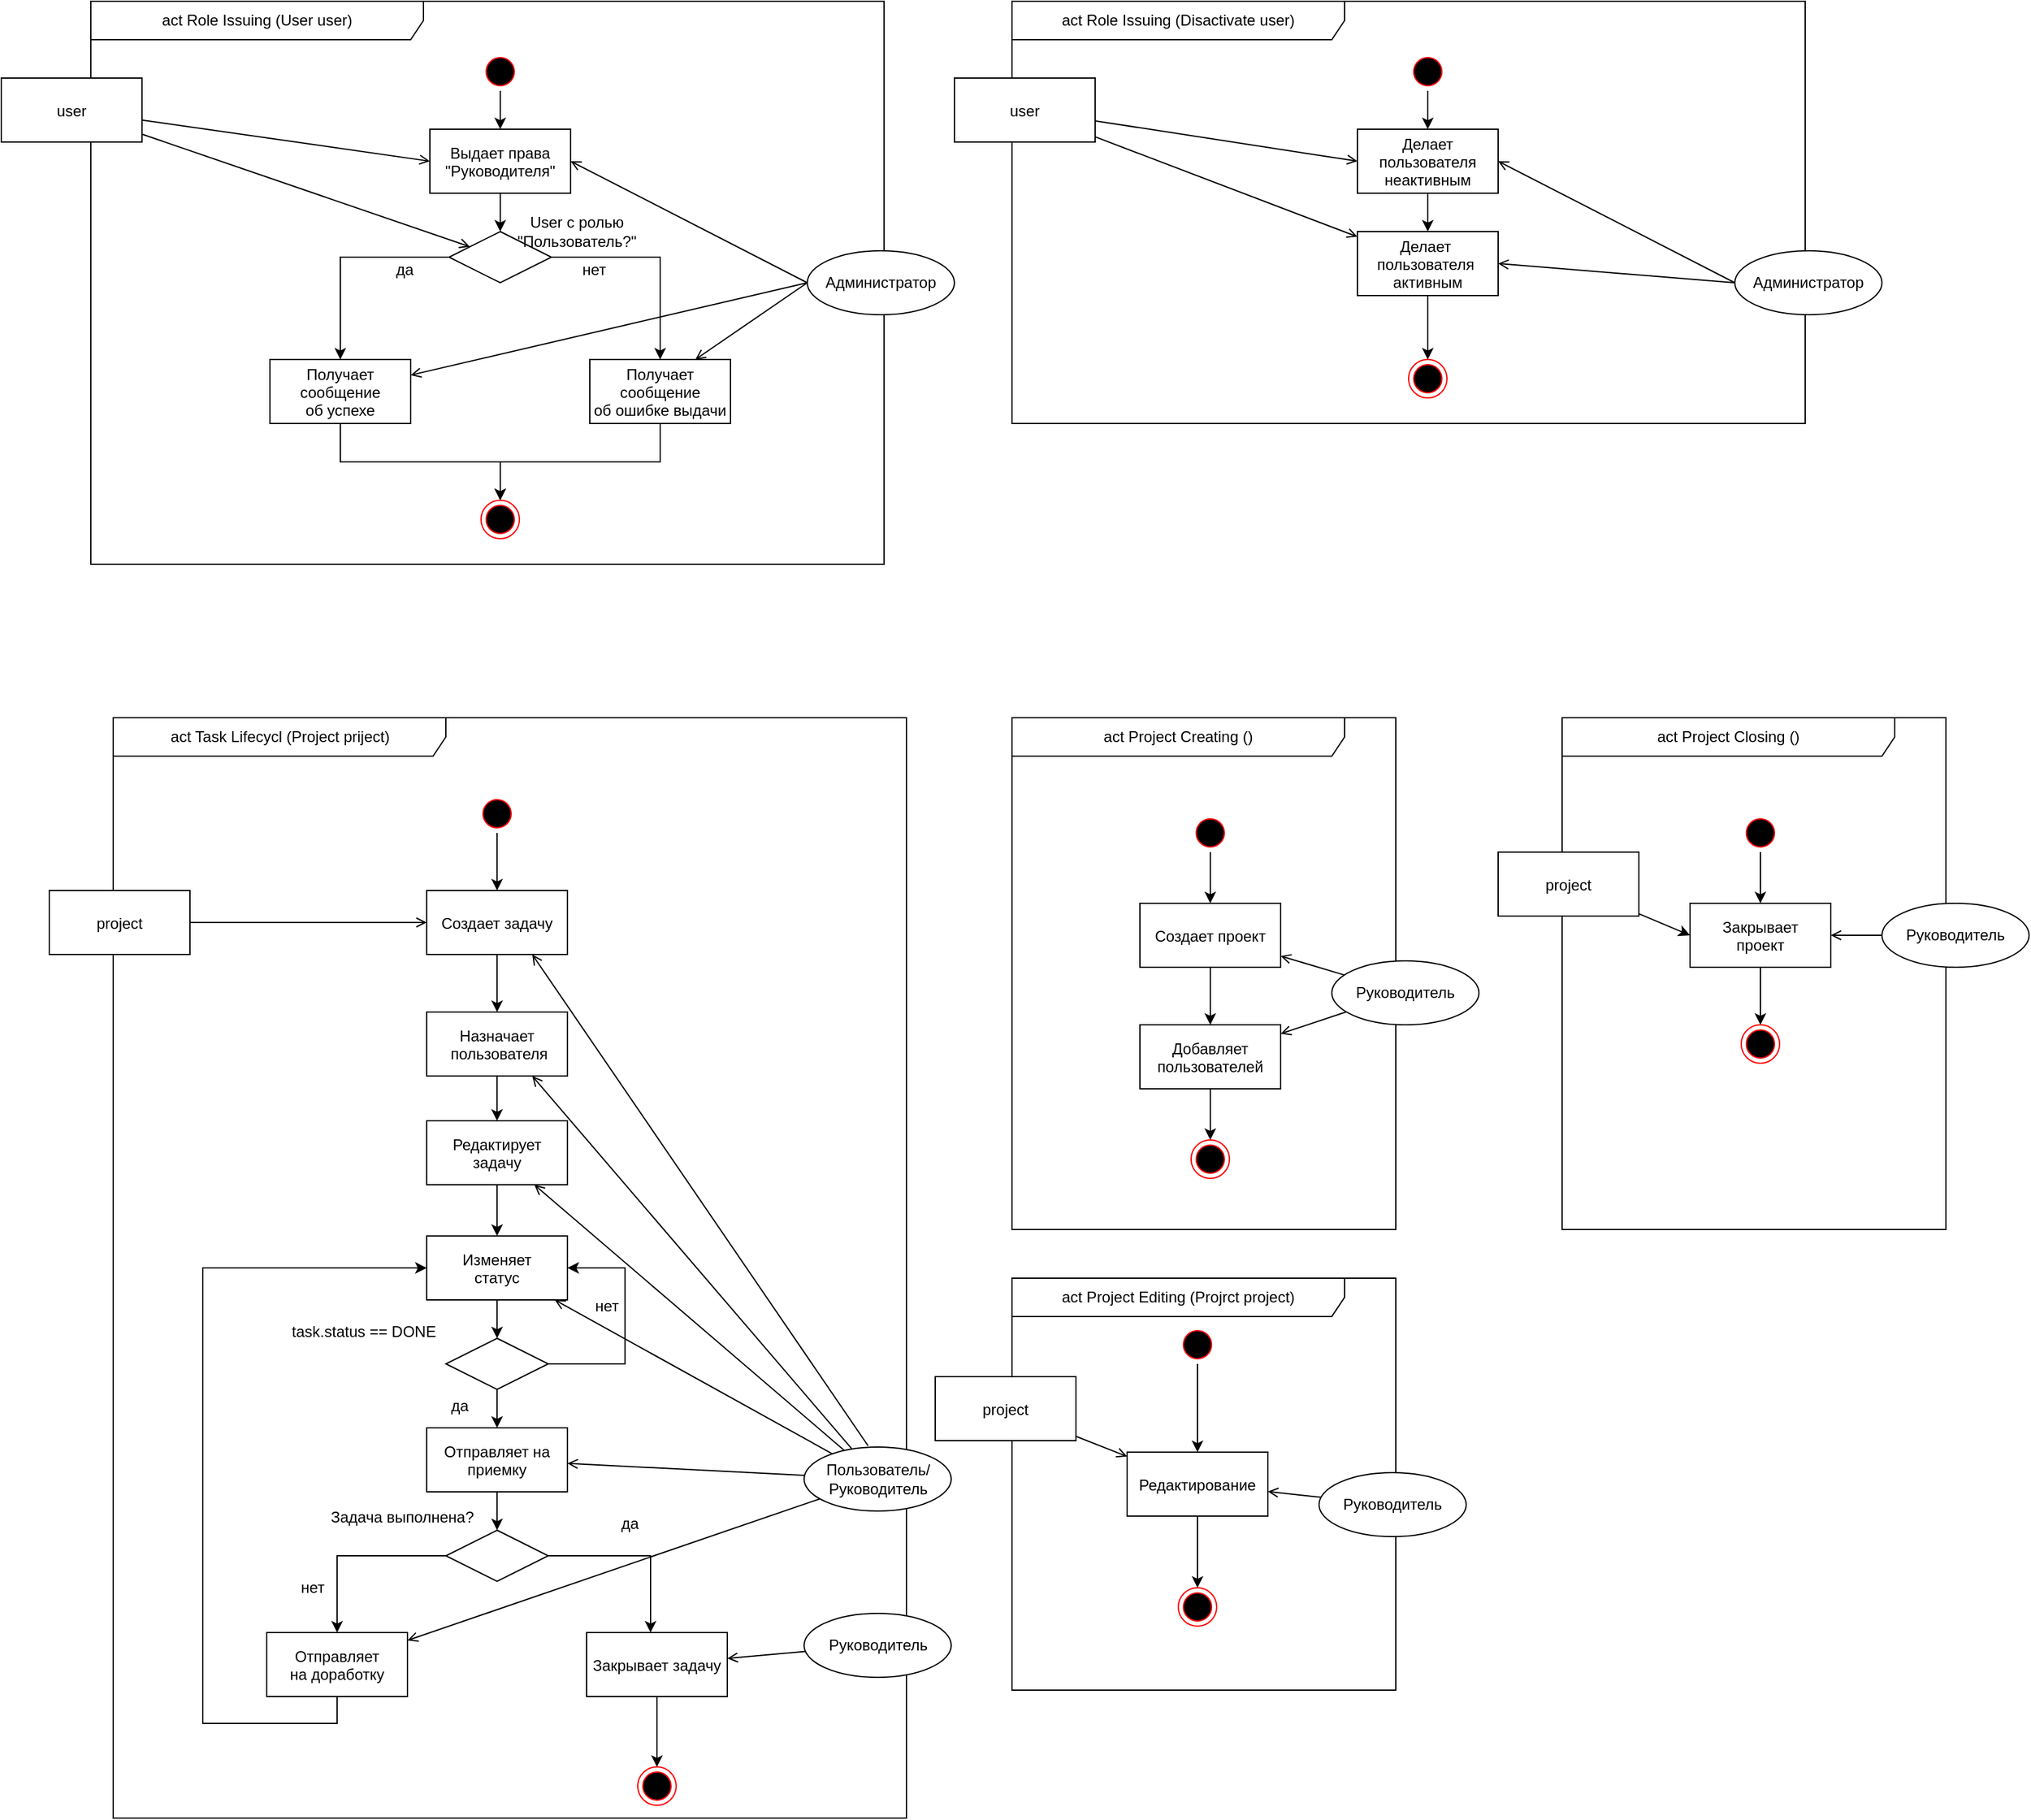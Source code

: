 <mxfile version="13.7.3" type="device"><diagram name="Page-1" id="e7e014a7-5840-1c2e-5031-d8a46d1fe8dd"><mxGraphModel dx="1463" dy="859" grid="1" gridSize="10" guides="1" tooltips="1" connect="1" arrows="1" fold="1" page="1" pageScale="1" pageWidth="1169" pageHeight="826" background="#ffffff" math="0" shadow="0"><root><mxCell id="0"/><mxCell id="1" parent="0"/><mxCell id="sE6BTE7WMrLiR5gm5gNP-64" value="act Role Issuing (Disactivate user)" style="shape=umlFrame;whiteSpace=wrap;html=1;width=260;height=30;" vertex="1" parent="1"><mxGeometry x="880" y="40" width="620" height="330" as="geometry"/></mxCell><mxCell id="MWOYBJ8LjkY59AAZG_Tx-72" value="act Project Creating ()" style="shape=umlFrame;whiteSpace=wrap;html=1;width=260;height=30;" parent="1" vertex="1"><mxGeometry x="880" y="600" width="300" height="400" as="geometry"/></mxCell><mxCell id="MWOYBJ8LjkY59AAZG_Tx-59" value="act Task Lifecycl (Project priject)" style="shape=umlFrame;whiteSpace=wrap;html=1;width=260;height=30;" parent="1" vertex="1"><mxGeometry x="177.5" y="600" width="620" height="860" as="geometry"/></mxCell><mxCell id="MWOYBJ8LjkY59AAZG_Tx-42" value="act Role Issuing (User user)" style="shape=umlFrame;whiteSpace=wrap;html=1;width=260;height=30;" parent="1" vertex="1"><mxGeometry x="160" y="40" width="620" height="440" as="geometry"/></mxCell><mxCell id="13" value="" style="ellipse;shape=startState;fillColor=#000000;strokeColor=#ff0000;" parent="1" vertex="1"><mxGeometry x="465" y="80" width="30" height="30" as="geometry"/></mxCell><mxCell id="GIV1SvOcGqlwycRpR4nx-121" style="edgeStyle=orthogonalEdgeStyle;rounded=0;orthogonalLoop=1;jettySize=auto;html=1;entryX=0.5;entryY=0;entryDx=0;entryDy=0;" parent="1" source="13" target="15" edge="1"><mxGeometry relative="1" as="geometry"/></mxCell><mxCell id="T_UjteN0iikqrhwDPsmt-38" value="" style="edgeStyle=orthogonalEdgeStyle;rounded=0;orthogonalLoop=1;jettySize=auto;html=1;" parent="1" source="15" target="GIV1SvOcGqlwycRpR4nx-120" edge="1"><mxGeometry relative="1" as="geometry"/></mxCell><mxCell id="15" value="Выдает права&#10;&quot;Руководителя&quot;" style="" parent="1" vertex="1"><mxGeometry x="425" y="140" width="110" height="50" as="geometry"/></mxCell><mxCell id="38" value="" style="ellipse;shape=endState;fillColor=#000000;strokeColor=#ff0000" parent="1" vertex="1"><mxGeometry x="465" y="430" width="30" height="30" as="geometry"/></mxCell><mxCell id="MWOYBJ8LjkY59AAZG_Tx-45" style="edgeStyle=orthogonalEdgeStyle;rounded=0;orthogonalLoop=1;jettySize=auto;html=1;exitX=0;exitY=0.5;exitDx=0;exitDy=0;entryX=0.5;entryY=0;entryDx=0;entryDy=0;startArrow=none;startFill=0;endArrow=classic;endFill=1;" parent="1" source="GIV1SvOcGqlwycRpR4nx-120" target="GIV1SvOcGqlwycRpR4nx-116" edge="1"><mxGeometry relative="1" as="geometry"/></mxCell><mxCell id="GIV1SvOcGqlwycRpR4nx-120" value="" style="rhombus;whiteSpace=wrap;html=1;" parent="1" vertex="1"><mxGeometry x="440" y="220" width="80" height="40" as="geometry"/></mxCell><mxCell id="GIV1SvOcGqlwycRpR4nx-116" value="Получает&#10;сообщение&#10;об успехе" style="labelBackgroundColor=none;labelBorderColor=none;fontColor=#000000;" parent="1" vertex="1"><mxGeometry x="300" y="320" width="110" height="50" as="geometry"/></mxCell><mxCell id="GIV1SvOcGqlwycRpR4nx-126" style="edgeStyle=orthogonalEdgeStyle;rounded=0;orthogonalLoop=1;jettySize=auto;html=1;exitX=0.5;exitY=1;exitDx=0;exitDy=0;" parent="1" source="GIV1SvOcGqlwycRpR4nx-116" target="38" edge="1"><mxGeometry relative="1" as="geometry"/></mxCell><mxCell id="GIV1SvOcGqlwycRpR4nx-122" value="Получает&#10;сообщение&#10;об ошибке выдачи" style="" parent="1" vertex="1"><mxGeometry x="550" y="320" width="110" height="50" as="geometry"/></mxCell><mxCell id="GIV1SvOcGqlwycRpR4nx-124" style="edgeStyle=orthogonalEdgeStyle;rounded=0;orthogonalLoop=1;jettySize=auto;html=1;exitX=1;exitY=0.5;exitDx=0;exitDy=0;entryX=0.5;entryY=0;entryDx=0;entryDy=0;" parent="1" source="GIV1SvOcGqlwycRpR4nx-120" target="GIV1SvOcGqlwycRpR4nx-122" edge="1"><mxGeometry relative="1" as="geometry"/></mxCell><mxCell id="GIV1SvOcGqlwycRpR4nx-125" style="edgeStyle=orthogonalEdgeStyle;rounded=0;orthogonalLoop=1;jettySize=auto;html=1;exitX=0.5;exitY=1;exitDx=0;exitDy=0;" parent="1" source="GIV1SvOcGqlwycRpR4nx-122" target="38" edge="1"><mxGeometry relative="1" as="geometry"/></mxCell><mxCell id="MWOYBJ8LjkY59AAZG_Tx-40" value="user" style="" parent="1" vertex="1"><mxGeometry x="90" y="100" width="110" height="50" as="geometry"/></mxCell><mxCell id="MWOYBJ8LjkY59AAZG_Tx-41" style="rounded=0;orthogonalLoop=1;jettySize=auto;html=1;exitX=0;exitY=0.5;exitDx=0;exitDy=0;endArrow=none;endFill=0;startArrow=open;startFill=0;" parent="1" source="15" target="MWOYBJ8LjkY59AAZG_Tx-40" edge="1"><mxGeometry relative="1" as="geometry"/></mxCell><mxCell id="MWOYBJ8LjkY59AAZG_Tx-43" value="User с ролью &quot;Пользователь?&quot;" style="text;html=1;strokeColor=none;fillColor=none;align=center;verticalAlign=middle;whiteSpace=wrap;rounded=0;" parent="1" vertex="1"><mxGeometry x="520" y="210" width="40" height="20" as="geometry"/></mxCell><mxCell id="MWOYBJ8LjkY59AAZG_Tx-47" style="rounded=0;orthogonalLoop=1;jettySize=auto;html=1;endArrow=none;endFill=0;startArrow=open;startFill=0;" parent="1" source="GIV1SvOcGqlwycRpR4nx-120" target="MWOYBJ8LjkY59AAZG_Tx-40" edge="1"><mxGeometry relative="1" as="geometry"><mxPoint x="360" y="180" as="sourcePoint"/><mxPoint x="180" y="150" as="targetPoint"/></mxGeometry></mxCell><mxCell id="MWOYBJ8LjkY59AAZG_Tx-49" value="нет" style="text;html=1;align=center;verticalAlign=middle;resizable=0;points=[];;autosize=1;" parent="1" vertex="1"><mxGeometry x="538.41" y="240" width="30" height="20" as="geometry"/></mxCell><mxCell id="MWOYBJ8LjkY59AAZG_Tx-50" value="да" style="text;html=1;align=center;verticalAlign=middle;resizable=0;points=[];;autosize=1;" parent="1" vertex="1"><mxGeometry x="390" y="240" width="30" height="20" as="geometry"/></mxCell><mxCell id="MWOYBJ8LjkY59AAZG_Tx-53" style="rounded=0;orthogonalLoop=1;jettySize=auto;html=1;startArrow=none;startFill=0;endArrow=open;endFill=0;exitX=0;exitY=0.5;exitDx=0;exitDy=0;entryX=1;entryY=0.5;entryDx=0;entryDy=0;" parent="1" source="MWOYBJ8LjkY59AAZG_Tx-52" target="15" edge="1"><mxGeometry relative="1" as="geometry"><mxPoint x="720" y="115" as="sourcePoint"/></mxGeometry></mxCell><mxCell id="MWOYBJ8LjkY59AAZG_Tx-52" value="Администратор" style="ellipse;whiteSpace=wrap;html=1;" parent="1" vertex="1"><mxGeometry x="720" y="235" width="115" height="50" as="geometry"/></mxCell><mxCell id="GIV1SvOcGqlwycRpR4nx-131" value="" style="ellipse;shape=startState;fillColor=#000000;strokeColor=#ff0000;" parent="1" vertex="1"><mxGeometry x="462.53" y="660" width="30" height="30" as="geometry"/></mxCell><mxCell id="GIV1SvOcGqlwycRpR4nx-134" style="edgeStyle=orthogonalEdgeStyle;rounded=0;orthogonalLoop=1;jettySize=auto;html=1;exitX=0.5;exitY=1;exitDx=0;exitDy=0;entryX=0.5;entryY=0;entryDx=0;entryDy=0;" parent="1" source="GIV1SvOcGqlwycRpR4nx-132" target="sE6BTE7WMrLiR5gm5gNP-38" edge="1"><mxGeometry relative="1" as="geometry"/></mxCell><mxCell id="GIV1SvOcGqlwycRpR4nx-132" value="Создает задачу" style="" parent="1" vertex="1"><mxGeometry x="422.53" y="735" width="110" height="50" as="geometry"/></mxCell><mxCell id="GIV1SvOcGqlwycRpR4nx-130" style="edgeStyle=orthogonalEdgeStyle;rounded=0;orthogonalLoop=1;jettySize=auto;html=1;exitX=0.5;exitY=1;exitDx=0;exitDy=0;entryX=0.5;entryY=0;entryDx=0;entryDy=0;" parent="1" source="GIV1SvOcGqlwycRpR4nx-131" target="GIV1SvOcGqlwycRpR4nx-132" edge="1"><mxGeometry relative="1" as="geometry"/></mxCell><mxCell id="GIV1SvOcGqlwycRpR4nx-136" style="edgeStyle=orthogonalEdgeStyle;rounded=0;orthogonalLoop=1;jettySize=auto;html=1;exitX=0.5;exitY=1;exitDx=0;exitDy=0;entryX=0.5;entryY=0;entryDx=0;entryDy=0;" parent="1" source="GIV1SvOcGqlwycRpR4nx-133" target="GIV1SvOcGqlwycRpR4nx-135" edge="1"><mxGeometry relative="1" as="geometry"/></mxCell><mxCell id="GIV1SvOcGqlwycRpR4nx-133" value="Редактирует&#10;задачу" style="" parent="1" vertex="1"><mxGeometry x="422.53" y="915" width="110" height="50" as="geometry"/></mxCell><mxCell id="GIV1SvOcGqlwycRpR4nx-139" style="edgeStyle=orthogonalEdgeStyle;rounded=0;orthogonalLoop=1;jettySize=auto;html=1;exitX=0.5;exitY=1;exitDx=0;exitDy=0;entryX=0.5;entryY=0;entryDx=0;entryDy=0;" parent="1" source="GIV1SvOcGqlwycRpR4nx-135" target="GIV1SvOcGqlwycRpR4nx-138" edge="1"><mxGeometry relative="1" as="geometry"/></mxCell><mxCell id="GIV1SvOcGqlwycRpR4nx-135" value="Изменяет&#10;статус" style="" parent="1" vertex="1"><mxGeometry x="422.53" y="1005" width="110" height="50" as="geometry"/></mxCell><mxCell id="GIV1SvOcGqlwycRpR4nx-141" style="edgeStyle=orthogonalEdgeStyle;rounded=0;orthogonalLoop=1;jettySize=auto;html=1;exitX=0.5;exitY=1;exitDx=0;exitDy=0;entryX=0.5;entryY=0;entryDx=0;entryDy=0;" parent="1" source="GIV1SvOcGqlwycRpR4nx-138" target="GIV1SvOcGqlwycRpR4nx-140" edge="1"><mxGeometry relative="1" as="geometry"/></mxCell><mxCell id="GIV1SvOcGqlwycRpR4nx-155" style="edgeStyle=orthogonalEdgeStyle;rounded=0;orthogonalLoop=1;jettySize=auto;html=1;exitX=1;exitY=0.5;exitDx=0;exitDy=0;entryX=1;entryY=0.5;entryDx=0;entryDy=0;" parent="1" source="GIV1SvOcGqlwycRpR4nx-138" target="GIV1SvOcGqlwycRpR4nx-135" edge="1"><mxGeometry relative="1" as="geometry"><Array as="points"><mxPoint x="577.53" y="1105"/><mxPoint x="577.53" y="1030"/></Array></mxGeometry></mxCell><mxCell id="GIV1SvOcGqlwycRpR4nx-138" value="" style="rhombus;whiteSpace=wrap;html=1;" parent="1" vertex="1"><mxGeometry x="437.53" y="1085" width="80" height="40" as="geometry"/></mxCell><mxCell id="GIV1SvOcGqlwycRpR4nx-140" value="Отправляет на&#10;приемку" style="" parent="1" vertex="1"><mxGeometry x="422.53" y="1155" width="110" height="50" as="geometry"/></mxCell><mxCell id="GIV1SvOcGqlwycRpR4nx-151" value="Закрывает задачу" style="" parent="1" vertex="1"><mxGeometry x="547.5" y="1315" width="110" height="50" as="geometry"/></mxCell><mxCell id="GIV1SvOcGqlwycRpR4nx-156" value="" style="ellipse;shape=endState;fillColor=#000000;strokeColor=#ff0000" parent="1" vertex="1"><mxGeometry x="587.5" y="1420" width="30" height="30" as="geometry"/></mxCell><mxCell id="GIV1SvOcGqlwycRpR4nx-157" style="edgeStyle=orthogonalEdgeStyle;rounded=0;orthogonalLoop=1;jettySize=auto;html=1;exitX=0.5;exitY=1;exitDx=0;exitDy=0;" parent="1" source="GIV1SvOcGqlwycRpR4nx-151" target="GIV1SvOcGqlwycRpR4nx-156" edge="1"><mxGeometry relative="1" as="geometry"/></mxCell><mxCell id="XWPFZd47kIfuoSgpcBd1-44" style="edgeStyle=orthogonalEdgeStyle;rounded=0;orthogonalLoop=1;jettySize=auto;html=1;exitX=1;exitY=0.5;exitDx=0;exitDy=0;fontColor=#000000;" parent="1" source="XWPFZd47kIfuoSgpcBd1-40" target="GIV1SvOcGqlwycRpR4nx-151" edge="1"><mxGeometry relative="1" as="geometry"><Array as="points"><mxPoint x="597.5" y="1255"/></Array></mxGeometry></mxCell><mxCell id="XWPFZd47kIfuoSgpcBd1-40" value="" style="rhombus;whiteSpace=wrap;html=1;" parent="1" vertex="1"><mxGeometry x="437.53" y="1235" width="80" height="40" as="geometry"/></mxCell><mxCell id="XWPFZd47kIfuoSgpcBd1-43" style="edgeStyle=orthogonalEdgeStyle;rounded=0;orthogonalLoop=1;jettySize=auto;html=1;exitX=0.5;exitY=1;exitDx=0;exitDy=0;entryX=0.5;entryY=0;entryDx=0;entryDy=0;fontColor=#000000;" parent="1" source="GIV1SvOcGqlwycRpR4nx-140" target="XWPFZd47kIfuoSgpcBd1-40" edge="1"><mxGeometry relative="1" as="geometry"/></mxCell><mxCell id="XWPFZd47kIfuoSgpcBd1-46" value="Отправляет&#10;на доработку" style="" parent="1" vertex="1"><mxGeometry x="297.5" y="1315" width="110" height="50" as="geometry"/></mxCell><mxCell id="XWPFZd47kIfuoSgpcBd1-50" style="edgeStyle=orthogonalEdgeStyle;rounded=0;orthogonalLoop=1;jettySize=auto;html=1;exitX=0.5;exitY=1;exitDx=0;exitDy=0;entryX=0;entryY=0.5;entryDx=0;entryDy=0;fontColor=#000000;" parent="1" source="XWPFZd47kIfuoSgpcBd1-46" target="GIV1SvOcGqlwycRpR4nx-135" edge="1"><mxGeometry relative="1" as="geometry"><Array as="points"><mxPoint x="352.5" y="1386"/><mxPoint x="247.5" y="1386"/><mxPoint x="247.5" y="1030"/></Array></mxGeometry></mxCell><mxCell id="XWPFZd47kIfuoSgpcBd1-49" style="edgeStyle=orthogonalEdgeStyle;rounded=0;orthogonalLoop=1;jettySize=auto;html=1;exitX=0;exitY=0.5;exitDx=0;exitDy=0;fontColor=#000000;" parent="1" source="XWPFZd47kIfuoSgpcBd1-40" target="XWPFZd47kIfuoSgpcBd1-46" edge="1"><mxGeometry relative="1" as="geometry"/></mxCell><mxCell id="MWOYBJ8LjkY59AAZG_Tx-60" value="project" style="" parent="1" vertex="1"><mxGeometry x="127.5" y="735" width="110" height="50" as="geometry"/></mxCell><mxCell id="MWOYBJ8LjkY59AAZG_Tx-61" style="rounded=0;orthogonalLoop=1;jettySize=auto;html=1;endArrow=none;endFill=0;startArrow=open;startFill=0;" parent="1" source="GIV1SvOcGqlwycRpR4nx-132" target="MWOYBJ8LjkY59AAZG_Tx-60" edge="1"><mxGeometry relative="1" as="geometry"><mxPoint x="447.388" y="891.026" as="sourcePoint"/><mxPoint x="197.5" y="850.0" as="targetPoint"/></mxGeometry></mxCell><mxCell id="MWOYBJ8LjkY59AAZG_Tx-64" style="edgeStyle=none;rounded=0;orthogonalLoop=1;jettySize=auto;html=1;startArrow=none;startFill=0;endArrow=open;endFill=0;entryX=0.75;entryY=1;entryDx=0;entryDy=0;" parent="1" target="GIV1SvOcGqlwycRpR4nx-132" edge="1"><mxGeometry relative="1" as="geometry"><mxPoint x="767.5" y="1169" as="sourcePoint"/></mxGeometry></mxCell><mxCell id="MWOYBJ8LjkY59AAZG_Tx-65" style="edgeStyle=none;rounded=0;orthogonalLoop=1;jettySize=auto;html=1;startArrow=none;startFill=0;endArrow=open;endFill=0;" parent="1" source="MWOYBJ8LjkY59AAZG_Tx-63" target="GIV1SvOcGqlwycRpR4nx-133" edge="1"><mxGeometry relative="1" as="geometry"/></mxCell><mxCell id="MWOYBJ8LjkY59AAZG_Tx-66" style="edgeStyle=none;rounded=0;orthogonalLoop=1;jettySize=auto;html=1;startArrow=none;startFill=0;endArrow=open;endFill=0;" parent="1" source="MWOYBJ8LjkY59AAZG_Tx-63" target="GIV1SvOcGqlwycRpR4nx-135" edge="1"><mxGeometry relative="1" as="geometry"/></mxCell><mxCell id="MWOYBJ8LjkY59AAZG_Tx-67" style="edgeStyle=none;rounded=0;orthogonalLoop=1;jettySize=auto;html=1;startArrow=none;startFill=0;endArrow=open;endFill=0;" parent="1" source="MWOYBJ8LjkY59AAZG_Tx-63" target="GIV1SvOcGqlwycRpR4nx-140" edge="1"><mxGeometry relative="1" as="geometry"/></mxCell><mxCell id="MWOYBJ8LjkY59AAZG_Tx-69" style="edgeStyle=none;rounded=0;orthogonalLoop=1;jettySize=auto;html=1;startArrow=none;startFill=0;endArrow=open;endFill=0;" parent="1" source="MWOYBJ8LjkY59AAZG_Tx-63" target="XWPFZd47kIfuoSgpcBd1-46" edge="1"><mxGeometry relative="1" as="geometry"/></mxCell><mxCell id="MWOYBJ8LjkY59AAZG_Tx-63" value="Пользователь/Руководитель" style="ellipse;whiteSpace=wrap;html=1;" parent="1" vertex="1"><mxGeometry x="717.5" y="1170" width="115" height="50" as="geometry"/></mxCell><mxCell id="MWOYBJ8LjkY59AAZG_Tx-71" style="edgeStyle=none;rounded=0;orthogonalLoop=1;jettySize=auto;html=1;startArrow=none;startFill=0;endArrow=open;endFill=0;" parent="1" source="MWOYBJ8LjkY59AAZG_Tx-70" target="GIV1SvOcGqlwycRpR4nx-151" edge="1"><mxGeometry relative="1" as="geometry"/></mxCell><mxCell id="MWOYBJ8LjkY59AAZG_Tx-70" value="Руководитель" style="ellipse;whiteSpace=wrap;html=1;" parent="1" vertex="1"><mxGeometry x="717.5" y="1300" width="115" height="50" as="geometry"/></mxCell><mxCell id="GIV1SvOcGqlwycRpR4nx-144" style="edgeStyle=orthogonalEdgeStyle;rounded=0;orthogonalLoop=1;jettySize=auto;html=1;exitX=0.5;exitY=1;exitDx=0;exitDy=0;entryX=0.5;entryY=0;entryDx=0;entryDy=0;" parent="1" source="GIV1SvOcGqlwycRpR4nx-145" target="GIV1SvOcGqlwycRpR4nx-147" edge="1"><mxGeometry relative="1" as="geometry"/></mxCell><mxCell id="GIV1SvOcGqlwycRpR4nx-145" value="" style="ellipse;shape=startState;fillColor=#000000;strokeColor=#ff0000;" parent="1" vertex="1"><mxGeometry x="1020" y="675" width="30" height="30" as="geometry"/></mxCell><mxCell id="GIV1SvOcGqlwycRpR4nx-146" style="edgeStyle=orthogonalEdgeStyle;rounded=0;orthogonalLoop=1;jettySize=auto;html=1;exitX=0.5;exitY=1;exitDx=0;exitDy=0;" parent="1" source="GIV1SvOcGqlwycRpR4nx-147" target="GIV1SvOcGqlwycRpR4nx-150" edge="1"><mxGeometry relative="1" as="geometry"><mxPoint x="1035.471" y="835.588" as="targetPoint"/></mxGeometry></mxCell><mxCell id="GIV1SvOcGqlwycRpR4nx-147" value="Создает проект" style="" parent="1" vertex="1"><mxGeometry x="980" y="745" width="110" height="50" as="geometry"/></mxCell><mxCell id="GIV1SvOcGqlwycRpR4nx-159" style="edgeStyle=orthogonalEdgeStyle;rounded=0;orthogonalLoop=1;jettySize=auto;html=1;exitX=0.5;exitY=1;exitDx=0;exitDy=0;" parent="1" source="GIV1SvOcGqlwycRpR4nx-150" target="GIV1SvOcGqlwycRpR4nx-158" edge="1"><mxGeometry relative="1" as="geometry"/></mxCell><mxCell id="GIV1SvOcGqlwycRpR4nx-150" value="Добавляет&#10;пользователей" style="" parent="1" vertex="1"><mxGeometry x="980" y="840" width="110" height="50" as="geometry"/></mxCell><mxCell id="GIV1SvOcGqlwycRpR4nx-158" value="" style="ellipse;shape=endState;fillColor=#000000;strokeColor=#ff0000" parent="1" vertex="1"><mxGeometry x="1020" y="930" width="30" height="30" as="geometry"/></mxCell><mxCell id="MWOYBJ8LjkY59AAZG_Tx-74" style="edgeStyle=none;rounded=0;orthogonalLoop=1;jettySize=auto;html=1;startArrow=none;startFill=0;endArrow=open;endFill=0;" parent="1" source="MWOYBJ8LjkY59AAZG_Tx-73" target="GIV1SvOcGqlwycRpR4nx-150" edge="1"><mxGeometry relative="1" as="geometry"/></mxCell><mxCell id="MWOYBJ8LjkY59AAZG_Tx-75" style="edgeStyle=none;rounded=0;orthogonalLoop=1;jettySize=auto;html=1;startArrow=none;startFill=0;endArrow=open;endFill=0;" parent="1" source="MWOYBJ8LjkY59AAZG_Tx-73" target="GIV1SvOcGqlwycRpR4nx-147" edge="1"><mxGeometry relative="1" as="geometry"/></mxCell><mxCell id="MWOYBJ8LjkY59AAZG_Tx-73" value="Руководитель" style="ellipse;whiteSpace=wrap;html=1;" parent="1" vertex="1"><mxGeometry x="1130" y="790" width="115" height="50" as="geometry"/></mxCell><mxCell id="MWOYBJ8LjkY59AAZG_Tx-76" value="act Project Editing (Projrct project)" style="shape=umlFrame;whiteSpace=wrap;html=1;width=260;height=30;" parent="1" vertex="1"><mxGeometry x="880" y="1037.94" width="300" height="322.06" as="geometry"/></mxCell><mxCell id="MWOYBJ8LjkY59AAZG_Tx-77" value="task.status == DONE" style="text;html=1;align=center;verticalAlign=middle;resizable=0;points=[];;autosize=1;" parent="1" vertex="1"><mxGeometry x="307.53" y="1070" width="130" height="20" as="geometry"/></mxCell><mxCell id="MWOYBJ8LjkY59AAZG_Tx-78" value="да" style="text;html=1;align=center;verticalAlign=middle;resizable=0;points=[];;autosize=1;" parent="1" vertex="1"><mxGeometry x="432.53" y="1127.94" width="30" height="20" as="geometry"/></mxCell><mxCell id="MWOYBJ8LjkY59AAZG_Tx-79" value="нет" style="text;html=1;align=center;verticalAlign=middle;resizable=0;points=[];;autosize=1;" parent="1" vertex="1"><mxGeometry x="547.5" y="1050" width="30" height="20" as="geometry"/></mxCell><mxCell id="MWOYBJ8LjkY59AAZG_Tx-80" value="Задача выполнена?" style="text;html=1;align=center;verticalAlign=middle;resizable=0;points=[];;autosize=1;" parent="1" vertex="1"><mxGeometry x="337.5" y="1215" width="130" height="20" as="geometry"/></mxCell><mxCell id="MWOYBJ8LjkY59AAZG_Tx-81" value="да" style="text;html=1;align=center;verticalAlign=middle;resizable=0;points=[];;autosize=1;" parent="1" vertex="1"><mxGeometry x="565.91" y="1220" width="30" height="20" as="geometry"/></mxCell><mxCell id="MWOYBJ8LjkY59AAZG_Tx-82" value="нет" style="text;html=1;align=center;verticalAlign=middle;resizable=0;points=[];;autosize=1;" parent="1" vertex="1"><mxGeometry x="317.5" y="1270" width="30" height="20" as="geometry"/></mxCell><mxCell id="MWOYBJ8LjkY59AAZG_Tx-83" style="edgeStyle=orthogonalEdgeStyle;rounded=0;orthogonalLoop=1;jettySize=auto;html=1;exitX=0.5;exitY=1;exitDx=0;exitDy=0;" parent="1" source="MWOYBJ8LjkY59AAZG_Tx-84" target="MWOYBJ8LjkY59AAZG_Tx-88" edge="1"><mxGeometry relative="1" as="geometry"><mxPoint x="1024.882" y="1145" as="targetPoint"/></mxGeometry></mxCell><mxCell id="MWOYBJ8LjkY59AAZG_Tx-84" value="" style="ellipse;shape=startState;fillColor=#000000;strokeColor=#ff0000;" parent="1" vertex="1"><mxGeometry x="1010" y="1075" width="30" height="30" as="geometry"/></mxCell><mxCell id="MWOYBJ8LjkY59AAZG_Tx-87" style="edgeStyle=orthogonalEdgeStyle;rounded=0;orthogonalLoop=1;jettySize=auto;html=1;exitX=0.5;exitY=1;exitDx=0;exitDy=0;" parent="1" source="MWOYBJ8LjkY59AAZG_Tx-88" target="MWOYBJ8LjkY59AAZG_Tx-89" edge="1"><mxGeometry relative="1" as="geometry"/></mxCell><mxCell id="MWOYBJ8LjkY59AAZG_Tx-88" value="Редактирование" style="" parent="1" vertex="1"><mxGeometry x="970" y="1173.97" width="110" height="50" as="geometry"/></mxCell><mxCell id="MWOYBJ8LjkY59AAZG_Tx-89" value="" style="ellipse;shape=endState;fillColor=#000000;strokeColor=#ff0000" parent="1" vertex="1"><mxGeometry x="1010" y="1280" width="30" height="30" as="geometry"/></mxCell><mxCell id="MWOYBJ8LjkY59AAZG_Tx-90" style="edgeStyle=none;rounded=0;orthogonalLoop=1;jettySize=auto;html=1;startArrow=none;startFill=0;endArrow=open;endFill=0;" parent="1" source="MWOYBJ8LjkY59AAZG_Tx-92" target="MWOYBJ8LjkY59AAZG_Tx-88" edge="1"><mxGeometry relative="1" as="geometry"/></mxCell><mxCell id="MWOYBJ8LjkY59AAZG_Tx-92" value="Руководитель" style="ellipse;whiteSpace=wrap;html=1;" parent="1" vertex="1"><mxGeometry x="1120" y="1190" width="115" height="50" as="geometry"/></mxCell><mxCell id="MWOYBJ8LjkY59AAZG_Tx-94" style="edgeStyle=none;rounded=0;orthogonalLoop=1;jettySize=auto;html=1;startArrow=none;startFill=0;endArrow=open;endFill=0;" parent="1" source="MWOYBJ8LjkY59AAZG_Tx-93" target="MWOYBJ8LjkY59AAZG_Tx-88" edge="1"><mxGeometry relative="1" as="geometry"/></mxCell><mxCell id="MWOYBJ8LjkY59AAZG_Tx-93" value="project" style="" parent="1" vertex="1"><mxGeometry x="820" y="1115" width="110" height="50" as="geometry"/></mxCell><mxCell id="T_UjteN0iikqrhwDPsmt-39" style="rounded=0;orthogonalLoop=1;jettySize=auto;html=1;startArrow=none;startFill=0;endArrow=open;endFill=0;exitX=0;exitY=0.5;exitDx=0;exitDy=0;" parent="1" source="MWOYBJ8LjkY59AAZG_Tx-52" target="GIV1SvOcGqlwycRpR4nx-116" edge="1"><mxGeometry relative="1" as="geometry"><mxPoint x="720" y="130" as="sourcePoint"/><mxPoint x="545" y="165.756" as="targetPoint"/></mxGeometry></mxCell><mxCell id="T_UjteN0iikqrhwDPsmt-43" style="rounded=0;orthogonalLoop=1;jettySize=auto;html=1;startArrow=none;startFill=0;endArrow=open;endFill=0;exitX=0;exitY=0.5;exitDx=0;exitDy=0;entryX=0.75;entryY=0;entryDx=0;entryDy=0;" parent="1" source="MWOYBJ8LjkY59AAZG_Tx-52" target="GIV1SvOcGqlwycRpR4nx-122" edge="1"><mxGeometry relative="1" as="geometry"><mxPoint x="675" y="270" as="sourcePoint"/><mxPoint x="420" y="339.919" as="targetPoint"/></mxGeometry></mxCell><mxCell id="sE6BTE7WMrLiR5gm5gNP-39" value="" style="edgeStyle=orthogonalEdgeStyle;rounded=0;orthogonalLoop=1;jettySize=auto;html=1;" edge="1" parent="1" source="sE6BTE7WMrLiR5gm5gNP-38" target="GIV1SvOcGqlwycRpR4nx-133"><mxGeometry relative="1" as="geometry"/></mxCell><mxCell id="sE6BTE7WMrLiR5gm5gNP-38" value="Назначает&#10; пользователя" style="" vertex="1" parent="1"><mxGeometry x="422.53" y="830" width="110" height="50" as="geometry"/></mxCell><mxCell id="sE6BTE7WMrLiR5gm5gNP-40" style="edgeStyle=none;rounded=0;orthogonalLoop=1;jettySize=auto;html=1;startArrow=none;startFill=0;endArrow=open;endFill=0;entryX=0.75;entryY=1;entryDx=0;entryDy=0;" edge="1" parent="1" source="MWOYBJ8LjkY59AAZG_Tx-63" target="sE6BTE7WMrLiR5gm5gNP-38"><mxGeometry relative="1" as="geometry"><mxPoint x="759.014" y="1182.699" as="sourcePoint"/><mxPoint x="516.694" y="975" as="targetPoint"/></mxGeometry></mxCell><mxCell id="sE6BTE7WMrLiR5gm5gNP-42" value="" style="ellipse;shape=startState;fillColor=#000000;strokeColor=#ff0000;" vertex="1" parent="1"><mxGeometry x="1190" y="80" width="30" height="30" as="geometry"/></mxCell><mxCell id="sE6BTE7WMrLiR5gm5gNP-43" style="edgeStyle=orthogonalEdgeStyle;rounded=0;orthogonalLoop=1;jettySize=auto;html=1;entryX=0.5;entryY=0;entryDx=0;entryDy=0;" edge="1" parent="1" source="sE6BTE7WMrLiR5gm5gNP-42" target="sE6BTE7WMrLiR5gm5gNP-45"><mxGeometry relative="1" as="geometry"/></mxCell><mxCell id="sE6BTE7WMrLiR5gm5gNP-66" value="" style="edgeStyle=orthogonalEdgeStyle;rounded=0;orthogonalLoop=1;jettySize=auto;html=1;" edge="1" parent="1" source="sE6BTE7WMrLiR5gm5gNP-45" target="sE6BTE7WMrLiR5gm5gNP-49"><mxGeometry relative="1" as="geometry"/></mxCell><mxCell id="sE6BTE7WMrLiR5gm5gNP-45" value="Делает &#10;пользователя &#10;неактивным" style="" vertex="1" parent="1"><mxGeometry x="1150" y="140" width="110" height="50" as="geometry"/></mxCell><mxCell id="sE6BTE7WMrLiR5gm5gNP-46" value="" style="ellipse;shape=endState;fillColor=#000000;strokeColor=#ff0000" vertex="1" parent="1"><mxGeometry x="1190" y="320" width="30" height="30" as="geometry"/></mxCell><mxCell id="sE6BTE7WMrLiR5gm5gNP-49" value="Делает &#10;пользователя &#10;активным" style="labelBackgroundColor=none;labelBorderColor=none;fontColor=#000000;" vertex="1" parent="1"><mxGeometry x="1150" y="220" width="110" height="50" as="geometry"/></mxCell><mxCell id="sE6BTE7WMrLiR5gm5gNP-50" style="edgeStyle=orthogonalEdgeStyle;rounded=0;orthogonalLoop=1;jettySize=auto;html=1;exitX=0.5;exitY=1;exitDx=0;exitDy=0;" edge="1" parent="1" source="sE6BTE7WMrLiR5gm5gNP-49" target="sE6BTE7WMrLiR5gm5gNP-46"><mxGeometry relative="1" as="geometry"/></mxCell><mxCell id="sE6BTE7WMrLiR5gm5gNP-55" style="rounded=0;orthogonalLoop=1;jettySize=auto;html=1;exitX=0;exitY=0.5;exitDx=0;exitDy=0;endArrow=none;endFill=0;startArrow=open;startFill=0;" edge="1" parent="1" source="sE6BTE7WMrLiR5gm5gNP-45" target="sE6BTE7WMrLiR5gm5gNP-54"><mxGeometry relative="1" as="geometry"/></mxCell><mxCell id="sE6BTE7WMrLiR5gm5gNP-57" style="rounded=0;orthogonalLoop=1;jettySize=auto;html=1;endArrow=none;endFill=0;startArrow=open;startFill=0;" edge="1" parent="1" source="sE6BTE7WMrLiR5gm5gNP-49" target="sE6BTE7WMrLiR5gm5gNP-54"><mxGeometry relative="1" as="geometry"><mxPoint x="1181.881" y="231.56" as="sourcePoint"/><mxPoint x="905" y="150" as="targetPoint"/></mxGeometry></mxCell><mxCell id="sE6BTE7WMrLiR5gm5gNP-60" style="rounded=0;orthogonalLoop=1;jettySize=auto;html=1;startArrow=none;startFill=0;endArrow=open;endFill=0;exitX=0;exitY=0.5;exitDx=0;exitDy=0;entryX=1;entryY=0.5;entryDx=0;entryDy=0;" edge="1" parent="1" source="sE6BTE7WMrLiR5gm5gNP-61" target="sE6BTE7WMrLiR5gm5gNP-45"><mxGeometry relative="1" as="geometry"><mxPoint x="1445" y="115" as="sourcePoint"/></mxGeometry></mxCell><mxCell id="sE6BTE7WMrLiR5gm5gNP-61" value="Администратор" style="ellipse;whiteSpace=wrap;html=1;" vertex="1" parent="1"><mxGeometry x="1445" y="235" width="115" height="50" as="geometry"/></mxCell><mxCell id="sE6BTE7WMrLiR5gm5gNP-63" style="rounded=0;orthogonalLoop=1;jettySize=auto;html=1;startArrow=none;startFill=0;endArrow=open;endFill=0;exitX=0;exitY=0.5;exitDx=0;exitDy=0;entryX=1;entryY=0.5;entryDx=0;entryDy=0;" edge="1" parent="1" source="sE6BTE7WMrLiR5gm5gNP-61" target="sE6BTE7WMrLiR5gm5gNP-49"><mxGeometry relative="1" as="geometry"><mxPoint x="1400" y="270" as="sourcePoint"/><mxPoint x="1357.5" y="320" as="targetPoint"/></mxGeometry></mxCell><mxCell id="sE6BTE7WMrLiR5gm5gNP-54" value="user" style="" vertex="1" parent="1"><mxGeometry x="835" y="100" width="110" height="50" as="geometry"/></mxCell><mxCell id="sE6BTE7WMrLiR5gm5gNP-68" value="act Project Closing ()" style="shape=umlFrame;whiteSpace=wrap;html=1;width=260;height=30;" vertex="1" parent="1"><mxGeometry x="1310" y="600" width="300" height="400" as="geometry"/></mxCell><mxCell id="sE6BTE7WMrLiR5gm5gNP-69" style="edgeStyle=orthogonalEdgeStyle;rounded=0;orthogonalLoop=1;jettySize=auto;html=1;exitX=0.5;exitY=1;exitDx=0;exitDy=0;entryX=0.5;entryY=0;entryDx=0;entryDy=0;" edge="1" parent="1" source="sE6BTE7WMrLiR5gm5gNP-70" target="sE6BTE7WMrLiR5gm5gNP-72"><mxGeometry relative="1" as="geometry"/></mxCell><mxCell id="sE6BTE7WMrLiR5gm5gNP-70" value="" style="ellipse;shape=startState;fillColor=#000000;strokeColor=#ff0000;" vertex="1" parent="1"><mxGeometry x="1450" y="675" width="30" height="30" as="geometry"/></mxCell><mxCell id="sE6BTE7WMrLiR5gm5gNP-79" value="" style="edgeStyle=orthogonalEdgeStyle;rounded=0;orthogonalLoop=1;jettySize=auto;html=1;" edge="1" parent="1" source="sE6BTE7WMrLiR5gm5gNP-72" target="sE6BTE7WMrLiR5gm5gNP-75"><mxGeometry relative="1" as="geometry"/></mxCell><mxCell id="sE6BTE7WMrLiR5gm5gNP-72" value="Закрывает &#10;проект" style="" vertex="1" parent="1"><mxGeometry x="1410" y="745" width="110" height="50" as="geometry"/></mxCell><mxCell id="sE6BTE7WMrLiR5gm5gNP-75" value="" style="ellipse;shape=endState;fillColor=#000000;strokeColor=#ff0000" vertex="1" parent="1"><mxGeometry x="1450" y="840" width="30" height="30" as="geometry"/></mxCell><mxCell id="sE6BTE7WMrLiR5gm5gNP-77" style="edgeStyle=none;rounded=0;orthogonalLoop=1;jettySize=auto;html=1;startArrow=none;startFill=0;endArrow=open;endFill=0;" edge="1" parent="1" source="sE6BTE7WMrLiR5gm5gNP-78" target="sE6BTE7WMrLiR5gm5gNP-72"><mxGeometry relative="1" as="geometry"/></mxCell><mxCell id="sE6BTE7WMrLiR5gm5gNP-78" value="Руководитель" style="ellipse;whiteSpace=wrap;html=1;" vertex="1" parent="1"><mxGeometry x="1560" y="745" width="115" height="50" as="geometry"/></mxCell><mxCell id="sE6BTE7WMrLiR5gm5gNP-81" style="rounded=0;orthogonalLoop=1;jettySize=auto;html=1;entryX=0;entryY=0.5;entryDx=0;entryDy=0;" edge="1" parent="1" source="sE6BTE7WMrLiR5gm5gNP-80" target="sE6BTE7WMrLiR5gm5gNP-72"><mxGeometry relative="1" as="geometry"/></mxCell><mxCell id="sE6BTE7WMrLiR5gm5gNP-80" value="project" style="" vertex="1" parent="1"><mxGeometry x="1260" y="705" width="110" height="50" as="geometry"/></mxCell></root></mxGraphModel></diagram></mxfile>
